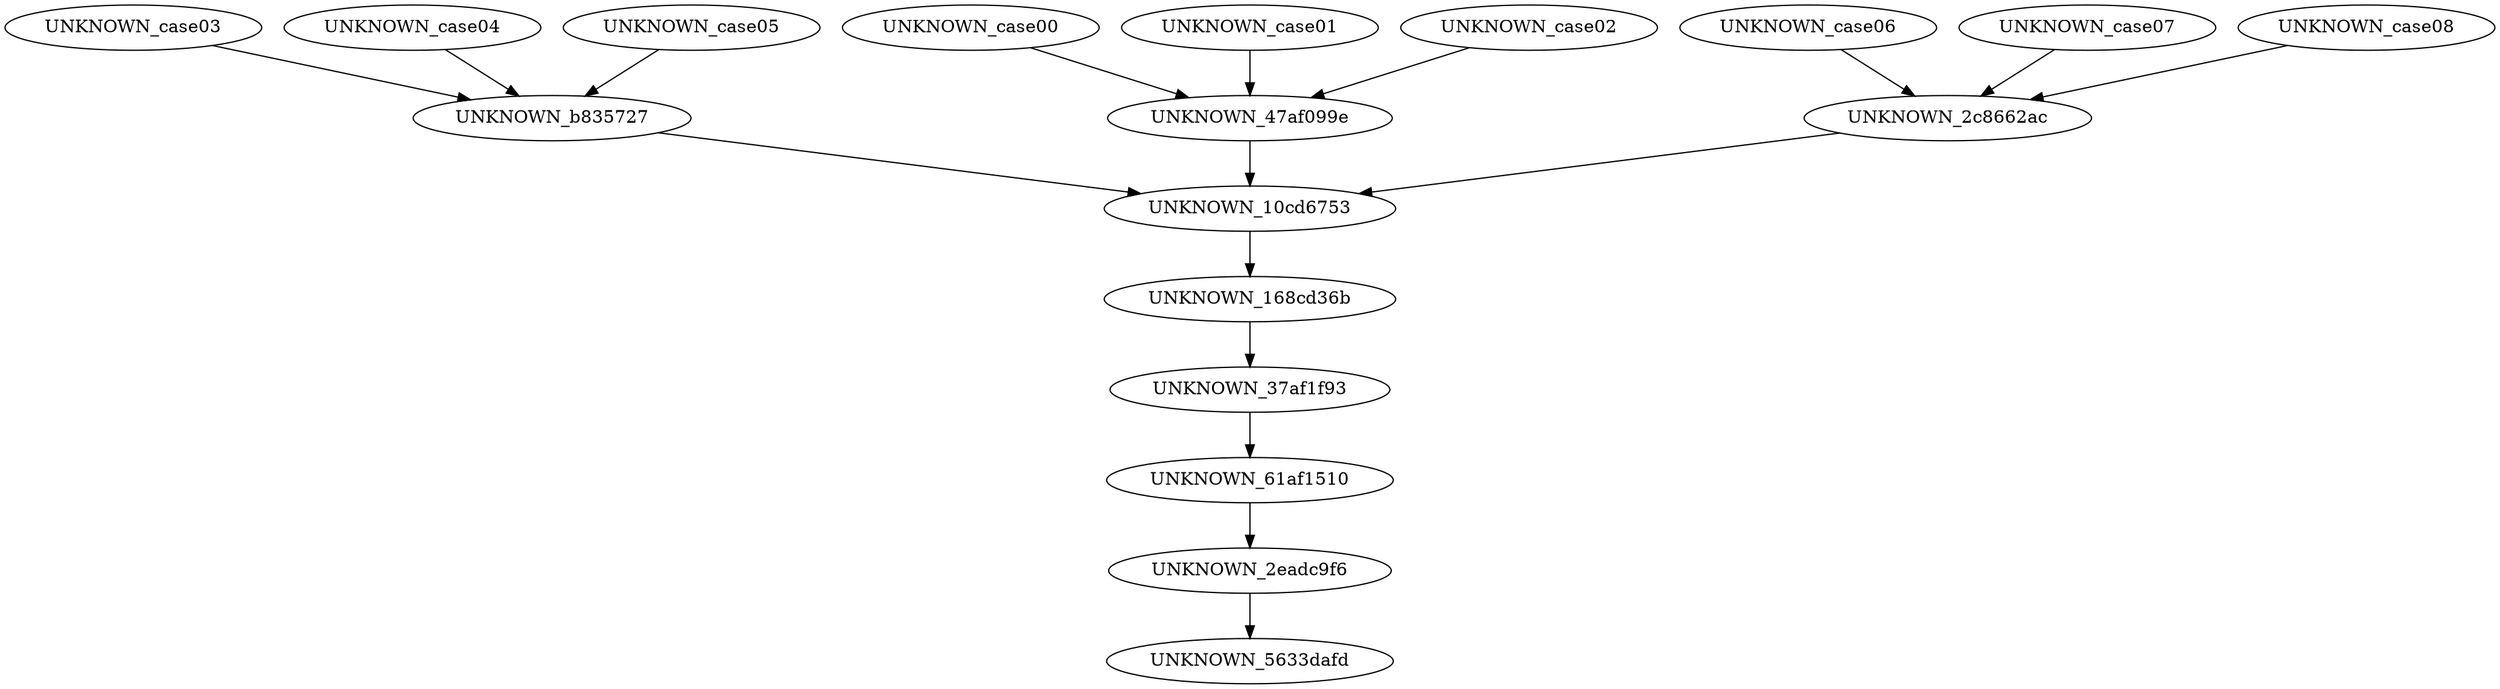 digraph G {
	UNKNOWN_case00 -> UNKNOWN_47af099e;
	UNKNOWN_case01 -> UNKNOWN_47af099e;
	UNKNOWN_case02 -> UNKNOWN_47af099e;
	UNKNOWN_case03 -> UNKNOWN_b835727;
	UNKNOWN_case04 -> UNKNOWN_b835727;
	UNKNOWN_case05 -> UNKNOWN_b835727;
	UNKNOWN_case06 -> UNKNOWN_2c8662ac;
	UNKNOWN_case07 -> UNKNOWN_2c8662ac;
	UNKNOWN_case08 -> UNKNOWN_2c8662ac;
	UNKNOWN_47af099e -> UNKNOWN_10cd6753;
	UNKNOWN_b835727 -> UNKNOWN_10cd6753;
	UNKNOWN_2c8662ac -> UNKNOWN_10cd6753;
	UNKNOWN_10cd6753 -> UNKNOWN_168cd36b;
	UNKNOWN_168cd36b -> UNKNOWN_37af1f93;
	UNKNOWN_37af1f93 -> UNKNOWN_61af1510;
	UNKNOWN_61af1510 -> UNKNOWN_2eadc9f6;
	UNKNOWN_2eadc9f6 -> UNKNOWN_5633dafd;
}

